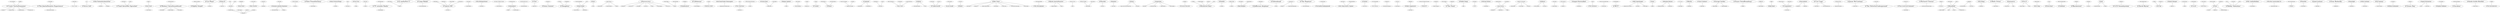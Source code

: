 strict graph "" {
	node [label="\N"];
	1576	 [fontsize=10,
		height=0.1527777777777778,
		label="b'Our Lady\\nPeace'",
		level=6,
		weight=290309,
		width=1.1388888888888888];
	504	 [fontsize=30,
		height=0.4722222222222222,
		label="b'Crash Test\\nDummies'",
		level=1,
		weight=186053,
		width=4.152777777777778];
	1576 -- 504;
	739	 [fontsize=10,
		height=0.1527777777777778,
		label="b'Eric Clapton'",
		level=6,
		weight=989627,
		width=0.8055555555555556];
	2166	 [fontsize=30,
		height=0.4722222222222222,
		label="b'The Jimi\\nHendrix Experience'",
		level=1,
		weight=495688,
		width=5.569444444444445];
	739 -- 2166;
	1017	 [fontsize=10,
		height=0.1527777777777778,
		label="b'Jackie Wilson'",
		level=6,
		weight=124880,
		width=0.9027777777777778];
	1783	 [fontsize=15,
		height=0.2361111111111111,
		label="b'Sam Cooke'",
		level=4,
		weight=261479,
		width=1.0694444444444444];
	1017 -- 1783;
	1215	 [fontsize=10,
		height=0.1527777777777778,
		label="b'L7'",
		level=6,
		weight=129506,
		width=0.16666666666666666];
	2410	 [fontsize=25,
		height=0.3888888888888889,
		label="b'Veruca Salt'",
		level=2,
		weight=124495,
		width=1.8055555555555556];
	1215 -- 2410;
	2561	 [fontsize=25,
		height=0.3888888888888889,
		label="b'Die Fantastischen\\nVier'",
		level=2,
		weight=171131,
		width=3.6944444444444446];
	2563	 [fontsize=10,
		height=0.1527777777777778,
		label="b'Fettes Brot'",
		level=6,
		weight=168376,
		width=0.7222222222222222];
	2561 -- 2563;
	2558	 [fontsize=10,
		height=0.1527777777777778,
		label="b'Deichkind'",
		level=6,
		weight=145280,
		width=0.6388888888888888];
	2561 -- 2558;
	1865	 [fontsize=10,
		height=0.1527777777777778,
		label="b'Sister Hazel'",
		level=6,
		weight=129519,
		width=0.7916666666666666];
	2331	 [fontsize=30,
		height=0.4722222222222222,
		label="b'Toad the\\nWet Sprocket'",
		level=1,
		weight=155873,
		width=4.5];
	1865 -- 2331;
	1036	 [fontsize=10,
		height=0.1527777777777778,
		label="b'Jamie T'",
		level=6,
		weight=142957,
		width=0.5138888888888888];
	1160	 [fontsize=20,
		height=0.3194444444444444,
		label="b'Kate Nash'",
		level=3,
		weight=512121,
		width=1.3055555555555556];
	1036 -- 1160;
	2161	 [fontsize=10,
		height=0.1527777777777778,
		label="b'The Hush\\nSound'",
		level=6,
		weight=139773,
		width=1.1666666666666667];
	1460	 [fontsize=30,
		height=0.4722222222222222,
		label="b'Motion City\\nSoundtrack'",
		level=1,
		weight=388212,
		width=4.541666666666667];
	2161 -- 1460;
	228	 [fontsize=10,
		height=0.1527777777777778,
		label="b'Bedouin Soundclash'",
		level=6,
		weight=167669,
		width=1.3333333333333333];
	1876	 [fontsize=25,
		height=0.3888888888888889,
		label="b'Slightly Stoopid'",
		level=2,
		weight=161681,
		width=2.4027777777777777];
	228 -- 1876;
	1279	 [fontsize=30,
		height=0.4722222222222222,
		label="b'Liz Phair'",
		level=1,
		weight=271289,
		width=1.625];
	1647	 [fontsize=10,
		height=0.1527777777777778,
		label="b'PJ Harvey'",
		level=6,
		weight=711575,
		width=0.6805555555555556];
	1279 -- 1647;
	678	 [fontsize=25,
		height=0.3888888888888889,
		label="b'Eazy-E'",
		level=2,
		weight=104328,
		width=1.125];
	1769	 [fontsize=10,
		height=0.1527777777777778,
		label="b'Run-D.M.C.'",
		level=6,
		weight=331301,
		width=0.7638888888888888];
	678 -- 1769;
	770	 [fontsize=10,
		height=0.1527777777777778,
		label="b'Fastball'",
		level=6,
		weight=158839,
		width=0.5138888888888888];
	770 -- 504;
	1531	 [fontsize=10,
		height=0.1527777777777778,
		label="b'Nile'",
		level=6,
		weight=132731,
		width=0.2638888888888889];
	296	 [fontsize=12,
		height=0.19444444444444445,
		label="b'Bloodbath'",
		level=5,
		weight=104489,
		width=0.7222222222222222];
	1531 -- 296;
	273	 [fontsize=10,
		height=0.1527777777777778,
		label="b'Bj\xc3\xb6rk'",
		level=6,
		weight=1069174,
		width=0.3333333333333333];
	1158	 [fontsize=20,
		height=0.3194444444444444,
		label="b'Kate Bush'",
		level=3,
		weight=491069,
		width=1.2916666666666667];
	273 -- 1158;
	492	 [fontsize=10,
		height=0.1527777777777778,
		label="b'Conor Oberst'",
		level=6,
		weight=108756,
		width=0.875];
	240	 [fontsize=20,
		height=0.3194444444444444,
		label="b'Ben Kweller'",
		level=3,
		weight=377399,
		width=1.4861111111111112];
	492 -- 240;
	1138	 [fontsize=12,
		height=0.19444444444444445,
		label="b'Junkie XL'",
		level=5,
		weight=204719,
		width=0.6944444444444444];
	824	 [fontsize=10,
		height=0.1527777777777778,
		label="b'Freestylers'",
		level=6,
		weight=150196,
		width=0.7222222222222222];
	1138 -- 824;
	2247	 [fontsize=10,
		height=0.1527777777777778,
		label="b'The Smiths'",
		level=6,
		weight=847939,
		width=0.7361111111111112];
	1862	 [fontsize=20,
		height=0.3194444444444444,
		label="b'Siouxsie and\\nthe Banshees'",
		level=3,
		weight=340087,
		width=3.5277777777777777];
	2247 -- 1862;
	2020	 [fontsize=15,
		height=0.2361111111111111,
		label="b'Ted Nugent'",
		level=4,
		weight=132594,
		width=1.0555555555555556];
	1088	 [fontsize=10,
		height=0.1527777777777778,
		label="b'Joe Walsh'",
		level=6,
		weight=142417,
		width=0.6805555555555556];
	2020 -- 1088;
	1514	 [fontsize=30,
		height=0.4722222222222222,
		label="b'New Found\\nGlory'",
		level=1,
		weight=442726,
		width=3.486111111111111];
	1800	 [fontsize=10,
		height=0.1527777777777778,
		label="b'Saves the\\nDay'",
		level=6,
		weight=296485,
		width=1.0277777777777777];
	1514 -- 1800;
	617	 [fontsize=20,
		height=0.3194444444444444,
		label="b'Dirty Pretty\\nThings'",
		level=3,
		weight=398365,
		width=2.4444444444444446];
	2170	 [fontsize=10,
		height=0.1527777777777778,
		label="b'The Kills'",
		level=6,
		weight=330526,
		width=0.5694444444444444];
	617 -- 2170;
	2434	 [fontsize=10,
		height=0.1527777777777778,
		label="b'Ween'",
		level=6,
		weight=217278,
		width=0.375];
	1614	 [fontsize=12,
		height=0.19444444444444445,
		label="b'Pavement'",
		level=5,
		weight=464010,
		width=0.7222222222222222];
	2434 -- 1614;
	830	 [fontsize=20,
		height=0.3194444444444444,
		label="b'Frou Frou'",
		level=3,
		weight=640714,
		width=1.2222222222222223];
	1669	 [fontsize=10,
		height=0.1527777777777778,
		label="b'Psapp'",
		level=6,
		weight=184617,
		width=0.4166666666666667];
	830 -- 1669;
	544	 [fontsize=15,
		height=0.2361111111111111,
		label="b'Darude'",
		level=4,
		weight=334531,
		width=0.6805555555555556];
	1809	 [fontsize=10,
		height=0.1527777777777778,
		label="b'Scooter'",
		level=6,
		weight=347187,
		width=0.5138888888888888];
	544 -- 1809;
	2134	 [fontsize=10,
		height=0.1527777777777778,
		label="b'The Flaming\\nLips'",
		level=6,
		weight=830685,
		width=1.2083333333333333];
	2369	 [fontsize=30,
		height=0.4722222222222222,
		label="b'TV on\\nthe Radio'",
		level=1,
		weight=590113,
		width=3.25];
	2134 -- 2369;
	1428	 [fontsize=10,
		height=0.1527777777777778,
		label="b'Minor Threat'",
		level=6,
		weight=131314,
		width=0.8333333333333334];
	832	 [fontsize=10,
		height=0.1527777777777778,
		label="b'Fugazi'",
		level=6,
		weight=242245,
		width=0.4444444444444444];
	1428 -- 832;
	1264	 [fontsize=30,
		height=0.4722222222222222,
		label="b'Limp Bizkit'",
		level=1,
		weight=809599,
		width=2.0277777777777777];
	1048	 [fontsize=10,
		height=0.1527777777777778,
		label="b'Jay-Z and\\nLinkin Park'",
		level=6,
		weight=330083,
		width=1.5];
	1264 -- 1048;
	1670	 [fontsize=10,
		height=0.1527777777777778,
		label="b'Public Enemy'",
		level=6,
		weight=313170,
		width=0.8888888888888888];
	524	 [fontsize=25,
		height=0.3888888888888889,
		label="b'Cypress Hill'",
		level=2,
		weight=471151,
		width=1.8611111111111112];
	1670 -- 524;
	1677	 [fontsize=30,
		height=0.4722222222222222,
		label="b'Q and\\nNot U'",
		level=1,
		weight=112957,
		width=2.5555555555555554];
	1677 -- 832;
	1452	 [fontsize=12,
		height=0.19444444444444445,
		label="b'Moonspell'",
		level=5,
		weight=193201,
		width=0.7222222222222222];
	501	 [fontsize=10,
		height=0.1527777777777778,
		label="b'Cradle of\\nFilth'",
		level=6,
		weight=329530,
		width=1.0];
	1452 -- 501;
	2237	 [fontsize=20,
		height=0.3194444444444444,
		label="b'The Rolling\\nStones'",
		level=3,
		weight=1461018,
		width=2.513888888888889];
	460	 [fontsize=10,
		height=0.1527777777777778,
		label="b'Chuck Berry'",
		level=6,
		weight=454208,
		width=0.8055555555555556];
	2237 -- 460;
	2392	 [fontsize=10,
		height=0.1527777777777778,
		label="b'Vader'",
		level=6,
		weight=115344,
		width=0.3888888888888889];
	2392 -- 296;
	510	 [fontsize=15,
		height=0.2361111111111111,
		label="b'Crosby, Stills\\n& Nash'",
		level=4,
		weight=177306,
		width=2.013888888888889];
	2149	 [fontsize=10,
		height=0.1527777777777778,
		label="b'The Guess\\nWho'",
		level=6,
		weight=157828,
		width=1.125];
	510 -- 2149;
	629	 [fontsize=10,
		height=0.1527777777777778,
		label="b'DJ Danger\\nMouse'",
		level=6,
		weight=122322,
		width=1.25];
	175	 [fontsize=20,
		height=0.3194444444444444,
		label="b'Atmosphere'",
		level=3,
		weight=207161,
		width=1.5];
	629 -- 175;
	399	 [fontsize=10,
		height=0.1527777777777778,
		label="b'Cannibal Corpse'",
		level=6,
		weight=184284,
		width=1.0833333333333333];
	296 -- 399;
	179	 [fontsize=15,
		height=0.2361111111111111,
		label="b'At the\\nDrive-In'",
		level=4,
		weight=375436,
		width=1.4166666666666667];
	2070	 [fontsize=10,
		height=0.1527777777777778,
		label="b'The Blood\\nBrothers'",
		level=6,
		weight=209758,
		width=1.3333333333333333];
	179 -- 2070;
	436	 [fontsize=25,
		height=0.3888888888888889,
		label="b'Cher'",
		level=2,
		weight=373372,
		width=0.7638888888888888];
	325	 [fontsize=10,
		height=0.1527777777777778,
		label="b'Bonnie Tyler'",
		level=6,
		weight=295469,
		width=0.8194444444444444];
	436 -- 325;
	602	 [fontsize=10,
		height=0.1527777777777778,
		label="b'Diana Ross'",
		level=6,
		weight=266181,
		width=0.75];
	646	 [fontsize=25,
		height=0.3888888888888889,
		label="b'Donna Summer'",
		level=2,
		weight=285175,
		width=2.4444444444444446];
	602 -- 646;
	2138	 [fontsize=10,
		height=0.1527777777777778,
		label="b'The Fray'",
		level=6,
		weight=763031,
		width=0.5833333333333334];
	548	 [fontsize=30,
		height=0.4722222222222222,
		label="b'Daughtry'",
		level=1,
		weight=206038,
		width=1.6944444444444444];
	2138 -- 548;
	903	 [fontsize=10,
		height=0.1527777777777778,
		label="b'Grand Funk\\nRailroad'",
		level=6,
		weight=158019,
		width=1.4305555555555556];
	575	 [fontsize=20,
		height=0.3194444444444444,
		label="b'Deep Purple'",
		level=3,
		weight=848986,
		width=1.5555555555555556];
	903 -- 575;
	1473	 [fontsize=20,
		height=0.3194444444444444,
		label="b'Murs'",
		level=3,
		weight=112456,
		width=0.625];
	1678	 [fontsize=10,
		height=0.1527777777777778,
		label="b'Q-Tip'",
		level=6,
		weight=124264,
		width=0.3611111111111111];
	1473 -- 1678;
	226	 [fontsize=12,
		height=0.19444444444444445,
		label="b'Bebel Gilberto'",
		level=5,
		weight=276618,
		width=1.0];
	1345	 [fontsize=10,
		height=0.1527777777777778,
		label="b'Marisa Monte'",
		level=6,
		weight=166360,
		width=0.8888888888888888];
	226 -- 1345;
	2396	 [fontsize=10,
		height=0.1527777777777778,
		label="b'Vanessa da\\nMata'",
		level=6,
		weight=119964,
		width=1.2083333333333333];
	226 -- 2396;
	462	 [fontsize=10,
		height=0.1527777777777778,
		label="b'Cibelle'",
		level=6,
		weight=100052,
		width=0.4583333333333333];
	226 -- 462;
	1567	 [fontsize=10,
		height=0.1527777777777778,
		label="b'OneRepublic'",
		level=6,
		weight=293660,
		width=0.8472222222222222];
	1567 -- 548;
	205	 [fontsize=25,
		height=0.3888888888888889,
		label="b'Bananarama'",
		level=2,
		weight=222532,
		width=2.0];
	1724	 [fontsize=10,
		height=0.1527777777777778,
		label="b'Rick Astley'",
		level=6,
		weight=161729,
		width=0.7222222222222222];
	205 -- 1724;
	515	 [fontsize=10,
		height=0.1527777777777778,
		label="b'Culture Club'",
		level=6,
		weight=219778,
		width=0.8194444444444444];
	205 -- 515;
	2056	 [fontsize=10,
		height=0.1527777777777778,
		label="b'The Bangles'",
		level=6,
		weight=289386,
		width=0.8194444444444444];
	205 -- 2056;
	1008	 [fontsize=10,
		height=0.1527777777777778,
		label="b'Irene Cara'",
		level=6,
		weight=118555,
		width=0.6944444444444444];
	205 -- 1008;
	2440	 [fontsize=10,
		height=0.1527777777777778,
		label="b'Wham!'",
		level=6,
		weight=326565,
		width=0.4583333333333333];
	205 -- 2440;
	1231	 [fontsize=10,
		height=0.1527777777777778,
		label="b'Laura Branigan'",
		level=6,
		weight=127309,
		width=1.0];
	205 -- 1231;
	2146	 [fontsize=10,
		height=0.1527777777777778,
		label="b\"The Go-Go's\"",
		level=6,
		weight=101569,
		width=0.8333333333333334];
	205 -- 2146;
	659	 [fontsize=10,
		height=0.1527777777777778,
		label="b'Dream Theater'",
		level=6,
		weight=490265,
		width=0.9722222222222222];
	1570	 [fontsize=12,
		height=0.19444444444444445,
		label="b'Opeth'",
		level=5,
		weight=373765,
		width=0.4444444444444444];
	659 -- 1570;
	2460	 [fontsize=10,
		height=0.1527777777777778,
		label="b'Wolfmother'",
		level=6,
		weight=498765,
		width=0.75];
	182	 [fontsize=25,
		height=0.3888888888888889,
		label="b'Audioslave'",
		level=2,
		weight=948102,
		width=1.7083333333333333];
	2460 -- 182;
	1257	 [fontsize=30,
		height=0.4722222222222222,
		label="b'Lifehouse'",
		level=1,
		weight=626378,
		width=1.8194444444444444];
	795	 [fontsize=10,
		height=0.1527777777777778,
		label="b'Five for\\nFighting'",
		level=6,
		weight=314892,
		width=1.1388888888888888];
	1257 -- 795;
	898	 [fontsize=10,
		height=0.1527777777777778,
		label="b'Gorillaz'",
		level=6,
		weight=1361575,
		width=0.5];
	588	 [fontsize=20,
		height=0.3194444444444444,
		label="b'Deltron 3030'",
		level=3,
		weight=149636,
		width=1.5972222222222223];
	898 -- 588;
	587	 [fontsize=20,
		height=0.3194444444444444,
		label="b'Del tha\\nFunkee Homosapien'",
		level=3,
		weight=136831,
		width=3.6805555555555554];
	930	 [fontsize=10,
		height=0.1527777777777778,
		label="b'Handsome Boy\\nModeling School'",
		level=6,
		weight=171332,
		width=2.1944444444444446];
	587 -- 930;
	307	 [fontsize=10,
		height=0.1527777777777778,
		label="b'Blur'",
		level=6,
		weight=1219073,
		width=0.2638888888888889];
	2180	 [fontsize=20,
		height=0.3194444444444444,
		label="b'The Libertines'",
		level=3,
		weight=654016,
		width=1.7638888888888888];
	307 -- 2180;
	2107	 [fontsize=15,
		height=0.2361111111111111,
		label="b'The Dandy\\nWarhols'",
		level=4,
		weight=594006,
		width=1.9166666666666667];
	890	 [fontsize=10,
		height=0.1527777777777778,
		label="b'Gomez'",
		level=6,
		weight=267407,
		width=0.4722222222222222];
	2107 -- 890;
	2376	 [fontsize=10,
		height=0.1527777777777778,
		label="b'UFO'",
		level=6,
		weight=141600,
		width=0.3055555555555556];
	2376 -- 575;
	908	 [fontsize=20,
		height=0.3194444444444444,
		label="b'Grizzly Bear'",
		level=3,
		weight=262914,
		width=1.5138888888888888];
	220	 [fontsize=10,
		height=0.1527777777777778,
		label="b'Beach House'",
		level=6,
		weight=119599,
		width=0.875];
	908 -- 220;
	1713	 [fontsize=20,
		height=0.3194444444444444,
		label="b'Regina Spektor'",
		level=3,
		weight=689251,
		width=1.9166666666666667];
	1432	 [fontsize=10,
		height=0.1527777777777778,
		label="b'Mirah'",
		level=6,
		weight=308944,
		width=0.375];
	1713 -- 1432;
	1624	 [fontsize=10,
		height=0.1527777777777778,
		label="b'Percy Sledge'",
		level=6,
		weight=113856,
		width=0.875];
	1575	 [fontsize=15,
		height=0.2361111111111111,
		label="b'Otis Redding'",
		level=4,
		weight=420659,
		width=1.1805555555555556];
	1624 -- 1575;
	581	 [fontsize=10,
		height=0.1527777777777778,
		label="b'Deicide'",
		level=6,
		weight=107523,
		width=0.4861111111111111];
	980	 [fontsize=12,
		height=0.19444444444444445,
		label="b'Hypocrisy'",
		level=5,
		weight=125339,
		width=0.6944444444444444];
	581 -- 980;
	448	 [fontsize=10,
		height=0.1527777777777778,
		label="b'Chingy'",
		level=6,
		weight=188408,
		width=0.4583333333333333];
	494	 [fontsize=25,
		height=0.3888888888888889,
		label="b'Coolio'",
		level=2,
		weight=222397,
		width=0.9861111111111112];
	448 -- 494;
	2223	 [fontsize=10,
		height=0.1527777777777778,
		label="b'The Raconteurs'",
		level=6,
		weight=426044,
		width=1.0416666666666667];
	1474	 [fontsize=25,
		height=0.3888888888888889,
		label="b'Muse'",
		level=2,
		weight=1629255,
		width=0.8611111111111112];
	2223 -- 1474;
	1985	 [fontsize=10,
		height=0.1527777777777778,
		label="b'Super Furry\\nAnimals'",
		level=6,
		weight=225093,
		width=1.4166666666666667];
	203	 [fontsize=12,
		height=0.19444444444444445,
		label="b'Badly Drawn\\nBoy'",
		level=5,
		weight=447834,
		width=1.3055555555555556];
	1985 -- 203;
	495	 [fontsize=20,
		height=0.3194444444444444,
		label="b'Copeland'",
		level=3,
		weight=249580,
		width=1.1944444444444444];
	1402	 [fontsize=10,
		height=0.1527777777777778,
		label="b'mewithoutYou'",
		level=6,
		weight=132963,
		width=0.9166666666666666];
	495 -- 1402;
	1968	 [fontsize=10,
		height=0.1527777777777778,
		label="b'Straylight Run'",
		level=6,
		weight=224916,
		width=0.9166666666666666];
	495 -- 1968;
	655	 [fontsize=10,
		height=0.1527777777777778,
		label="b'DragonForce'",
		level=6,
		weight=336162,
		width=0.8472222222222222];
	189	 [fontsize=12,
		height=0.19444444444444445,
		label="b'Avantasia'",
		level=5,
		weight=170353,
		width=0.6944444444444444];
	655 -- 189;
	676	 [fontsize=10,
		height=0.1527777777777778,
		label="b'Earth, Wind\\n& Fire'",
		level=6,
		weight=176780,
		width=1.2777777777777777];
	212	 [fontsize=15,
		height=0.2361111111111111,
		label="b'Barry White'",
		level=4,
		weight=332930,
		width=1.0694444444444444];
	676 -- 212;
	591	 [fontsize=10,
		height=0.1527777777777778,
		label="b'Derek and\\nThe Dominos'",
		level=6,
		weight=231125,
		width=1.6527777777777777];
	2166 -- 591;
	2244	 [fontsize=10,
		height=0.1527777777777778,
		label="b'The Sisters\\nof Mercy'",
		level=6,
		weight=224487,
		width=1.4166666666666667];
	1862 -- 2244;
	216	 [fontsize=10,
		height=0.1527777777777778,
		label="b'Bauhaus'",
		level=6,
		weight=251617,
		width=0.5833333333333334];
	1862 -- 216;
	174	 [fontsize=20,
		height=0.3194444444444444,
		label="b'Athlete'",
		level=3,
		weight=487805,
		width=0.875];
	2186	 [fontsize=10,
		height=0.1527777777777778,
		label="b'The Magic\\nNumbers'",
		level=6,
		weight=311402,
		width=1.3888888888888888];
	174 -- 2186;
	2357	 [fontsize=10,
		height=0.1527777777777778,
		label="b'Travis'",
		level=6,
		weight=871865,
		width=0.4027777777777778];
	174 -- 2357;
	618	 [fontsize=10,
		height=0.1527777777777778,
		label="b'Dirty Vegas'",
		level=6,
		weight=163185,
		width=0.75];
	2383	 [fontsize=25,
		height=0.3888888888888889,
		label="b'Underworld'",
		level=2,
		weight=541732,
		width=1.7777777777777777];
	618 -- 2383;
	2096	 [fontsize=10,
		height=0.1527777777777778,
		label="b'The Concretes'",
		level=6,
		weight=160134,
		width=0.9583333333333334];
	1299	 [fontsize=20,
		height=0.3194444444444444,
		label="b'Love Is\\nAll'",
		level=3,
		weight=105033,
		width=1.4444444444444444];
	2096 -- 1299;
	1489	 [fontsize=10,
		height=0.1527777777777778,
		label="b'N*E*R*D'",
		level=6,
		weight=460984,
		width=0.5833333333333334];
	1172	 [fontsize=25,
		height=0.3888888888888889,
		label="b'Kelis'",
		level=2,
		weight=441679,
		width=0.7638888888888888];
	1489 -- 1172;
	229	 [fontsize=25,
		height=0.3888888888888889,
		label="b'Bee Gees'",
		level=2,
		weight=477389,
		width=1.5555555555555556];
	1751	 [fontsize=10,
		height=0.1527777777777778,
		label="b'Rod Stewart'",
		level=6,
		weight=492284,
		width=0.8055555555555556];
	229 -- 1751;
	710	 [fontsize=10,
		height=0.1527777777777778,
		label="b'Elton John'",
		level=6,
		weight=946440,
		width=0.6944444444444444];
	229 -- 710;
	697	 [fontsize=10,
		height=0.1527777777777778,
		label="b'Electric Light\\nOrchestra'",
		level=6,
		weight=517725,
		width=1.6111111111111112];
	229 -- 697;
	1504	 [fontsize=10,
		height=0.1527777777777778,
		label="b'Neil Diamond'",
		level=6,
		weight=277139,
		width=0.875];
	229 -- 1504;
	880	 [fontsize=10,
		height=0.1527777777777778,
		label="b'Gloria Gaynor'",
		level=6,
		weight=201123,
		width=0.9166666666666666];
	229 -- 880;
	1166	 [fontsize=10,
		height=0.1527777777777778,
		label="b'KC and the\\nSunshine Band'",
		level=6,
		weight=197107,
		width=1.8333333333333333];
	229 -- 1166;
	969	 [fontsize=10,
		height=0.1527777777777778,
		label="b'Hot Chocolate'",
		level=6,
		weight=166460,
		width=0.9305555555555556];
	229 -- 969;
	2187	 [fontsize=10,
		height=0.1527777777777778,
		label="b'The Magnetic\\nFields'",
		level=6,
		weight=351544,
		width=1.4027777777777777];
	2191	 [fontsize=20,
		height=0.3194444444444444,
		label="b'The Microphones'",
		level=3,
		weight=209964,
		width=2.1527777777777777];
	2187 -- 2191;
	1213	 [fontsize=25,
		height=0.3888888888888889,
		label="b'Kyoto Jazz\\nMassive'",
		level=2,
		weight=129760,
		width=3.263888888888889];
	371	 [fontsize=10,
		height=0.1527777777777778,
		label="b'Bugge Wesseltoft'",
		level=6,
		weight=114701,
		width=1.1388888888888888];
	1213 -- 371;
	1282	 [fontsize=10,
		height=0.1527777777777778,
		label="b'Llorca'",
		level=6,
		weight=114751,
		width=0.4027777777777778];
	1213 -- 1282;
	798	 [fontsize=12,
		height=0.19444444444444445,
		label="b'Fleetwood Mac'",
		level=5,
		weight=675635,
		width=1.0833333333333333];
	823	 [fontsize=10,
		height=0.1527777777777778,
		label="b'Free'",
		level=6,
		weight=206745,
		width=0.3055555555555556];
	798 -- 823;
	489	 [fontsize=10,
		height=0.1527777777777778,
		label="b'Commodores'",
		level=6,
		weight=212591,
		width=0.875];
	489 -- 212;
	2454	 [fontsize=15,
		height=0.2361111111111111,
		label="b'Wilson Pickett'",
		level=4,
		weight=189818,
		width=1.2777777777777777];
	236	 [fontsize=10,
		height=0.1527777777777778,
		label="b'Ben E.\\nKing'",
		level=6,
		weight=201830,
		width=0.8611111111111112];
	2454 -- 236;
	1648	 [fontsize=25,
		height=0.3888888888888889,
		label="b'Placebo'",
		level=2,
		weight=1310676,
		width=1.2638888888888888];
	2105	 [fontsize=10,
		height=0.1527777777777778,
		label="b'The Cure'",
		level=6,
		weight=1344110,
		width=0.6111111111111112];
	1648 -- 2105;
	1690	 [fontsize=20,
		height=0.3194444444444444,
		label="b'Rainbow'",
		level=3,
		weight=309223,
		width=1.0833333333333333];
	854	 [fontsize=10,
		height=0.1527777777777778,
		label="b'Gary Moore'",
		level=6,
		weight=264699,
		width=0.7777777777777778];
	1690 -- 854;
	2189	 [fontsize=10,
		height=0.1527777777777778,
		label="b'The Matches'",
		level=6,
		weight=104811,
		width=0.8472222222222222];
	1460 -- 2189;
	942	 [fontsize=10,
		height=0.1527777777777778,
		label="b'Head Automatica'",
		level=6,
		weight=247822,
		width=1.1111111111111112];
	1460 -- 942;
	1802	 [fontsize=10,
		height=0.1527777777777778,
		label="b'Say Anything'",
		level=6,
		weight=294324,
		width=0.8611111111111112];
	1460 -- 1802;
	1585	 [fontsize=10,
		height=0.1527777777777778,
		label="b'Pain of\\nSalvation'",
		level=6,
		weight=165862,
		width=1.1805555555555556];
	1585 -- 1570;
	1822	 [fontsize=10,
		height=0.1527777777777778,
		label="b'Semisonic'",
		level=6,
		weight=313910,
		width=0.6805555555555556];
	504 -- 1822;
	1363	 [fontsize=10,
		height=0.1527777777777778,
		label="b'Matchbox Twenty'",
		level=6,
		weight=570024,
		width=1.125];
	504 -- 1363;
	210	 [fontsize=10,
		height=0.1527777777777778,
		label="b'Barenaked Ladies'",
		level=6,
		weight=410376,
		width=1.1805555555555556];
	504 -- 210;
	499	 [fontsize=10,
		height=0.1527777777777778,
		label="b'Counting Crows'",
		level=6,
		weight=898958,
		width=1.0416666666666667];
	504 -- 499;
	693	 [fontsize=20,
		height=0.3194444444444444,
		label="b'Eisley'",
		level=3,
		weight=244923,
		width=0.75];
	1059	 [fontsize=10,
		height=0.1527777777777778,
		label="b'Jenny Lewis with The\\nWatson Twins'",
		level=6,
		weight=100892,
		width=2.4027777777777777];
	693 -- 1059;
	194	 [fontsize=10,
		height=0.1527777777777778,
		label="b'Azure Ray'",
		level=6,
		weight=247441,
		width=0.6805555555555556];
	693 -- 194;
	184	 [fontsize=20,
		height=0.3194444444444444,
		label="b'Augustana'",
		level=3,
		weight=281370,
		width=1.3333333333333333];
	237	 [fontsize=10,
		height=0.1527777777777778,
		label="b'Ben Folds'",
		level=6,
		weight=497766,
		width=0.6666666666666666];
	184 -- 237;
	2157	 [fontsize=10,
		height=0.1527777777777778,
		label="b'The Honorary\\nTitle'",
		level=6,
		weight=101125,
		width=1.2916666666666667];
	184 -- 2157;
	238	 [fontsize=10,
		height=0.1527777777777778,
		label="b'Ben Folds\\nFive'",
		level=6,
		weight=431963,
		width=1.0555555555555556];
	184 -- 238;
	1113	 [fontsize=10,
		height=0.1527777777777778,
		label="b'Jon McLaughlin'",
		level=6,
		weight=114538,
		width=1.0277777777777777];
	184 -- 1113;
	1731	 [fontsize=10,
		height=0.1527777777777778,
		label="b'Rilo Kiley'",
		level=6,
		weight=558451,
		width=0.6111111111111112];
	478	 [fontsize=20,
		height=0.3194444444444444,
		label="b'Coconut Records'",
		level=3,
		weight=115035,
		width=2.1527777777777777];
	1731 -- 478;
	2437	 [fontsize=10,
		height=0.1527777777777778,
		label="b'Westlife'",
		level=6,
		weight=233132,
		width=0.5277777777777778];
	199	 [fontsize=25,
		height=0.3888888888888889,
		label="b'Backstreet Boys'",
		level=2,
		weight=450420,
		width=2.513888888888889];
	2437 -- 199;
	919	 [fontsize=10,
		height=0.1527777777777778,
		label="b'Gus Gus'",
		level=6,
		weight=250162,
		width=0.5833333333333334];
	919 -- 2383;
	744	 [fontsize=25,
		height=0.3888888888888889,
		label="b'Estelle'",
		level=2,
		weight=237700,
		width=1.0555555555555556];
	1144	 [fontsize=10,
		height=0.1527777777777778,
		label="b'Just Jack'",
		level=6,
		weight=182697,
		width=0.6111111111111112];
	744 -- 1144;
	277	 [fontsize=15,
		height=0.2361111111111111,
		label="b'Black Kids'",
		level=4,
		weight=255363,
		width=0.9583333333333334];
	1311	 [fontsize=10,
		height=0.1527777777777778,
		label="b'Lykke Li'",
		level=6,
		weight=217002,
		width=0.5416666666666666];
	277 -- 1311;
	2278	 [fontsize=10,
		height=0.1527777777777778,
		label="b'The Vandals'",
		level=6,
		weight=139722,
		width=0.8055555555555556];
	204	 [fontsize=20,
		height=0.3194444444444444,
		label="b'Bad Religion'",
		level=3,
		weight=499017,
		width=1.5833333333333333];
	2278 -- 204;
	1071	 [fontsize=10,
		height=0.1527777777777778,
		label="b'Jimi Hendrix'",
		level=6,
		weight=1088057,
		width=0.8055555555555556];
	1055	 [fontsize=30,
		height=0.4722222222222222,
		label="b'Jefferson Airplane'",
		level=1,
		weight=542912,
		width=3.361111111111111];
	1071 -- 1055;
	223	 [fontsize=10,
		height=0.1527777777777778,
		label="b'Beastie Boys'",
		level=6,
		weight=883330,
		width=0.8611111111111112];
	223 -- 524;
	2488	 [fontsize=30,
		height=0.4722222222222222,
		label="b'Zebrahead'",
		level=1,
		weight=201808,
		width=2.0277777777777777];
	649	 [fontsize=10,
		height=0.1527777777777778,
		label="b'Donots'",
		level=6,
		weight=111449,
		width=0.4722222222222222];
	2488 -- 649;
	1998	 [fontsize=12,
		height=0.19444444444444445,
		label="b'Symphony X'",
		level=5,
		weight=148644,
		width=0.9027777777777778];
	757	 [fontsize=10,
		height=0.1527777777777778,
		label="b'Evergrey'",
		level=6,
		weight=119141,
		width=0.5833333333333334];
	1998 -- 757;
	1270	 [fontsize=10,
		height=0.1527777777777778,
		label="b'Liquid Tension\\nExperiment'",
		level=6,
		weight=134930,
		width=1.7916666666666667];
	1998 -- 1270;
	2226	 [fontsize=30,
		height=0.4722222222222222,
		label="b'The Rapture'",
		level=1,
		weight=380859,
		width=2.3194444444444446];
	1840	 [fontsize=10,
		height=0.1527777777777778,
		label="b'She Wants\\nRevenge'",
		level=6,
		weight=257284,
		width=1.4027777777777777];
	2226 -- 1840;
	2095	 [fontsize=10,
		height=0.1527777777777778,
		label="b'The Coasters'",
		level=6,
		weight=128605,
		width=0.875];
	2095 -- 236;
	1202	 [fontsize=10,
		height=0.1527777777777778,
		label="b'Kool &\\nThe Gang'",
		level=6,
		weight=376684,
		width=1.1944444444444444];
	1202 -- 212;
	1546	 [fontsize=10,
		height=0.1527777777777778,
		label="b'Nouvelle Vague'",
		level=6,
		weight=442788,
		width=1.0138888888888888];
	2014	 [fontsize=20,
		height=0.3194444444444444,
		label="b'T\xc3\xa9l\xc3\xa9popmusik'",
		level=3,
		weight=477590,
		width=1.7361111111111112];
	1546 -- 2014;
	1100	 [fontsize=10,
		height=0.1527777777777778,
		label="b'John Mayall'",
		level=6,
		weight=107192,
		width=0.7777777777777778];
	218	 [fontsize=20,
		height=0.3194444444444444,
		label="b'B.B. King &\\nEric Clapton'",
		level=3,
		weight=158894,
		width=3.1666666666666665];
	1100 -- 218;
	610	 [fontsize=10,
		height=0.1527777777777778,
		label="b'Dimmu Borgir'",
		level=6,
		weight=271005,
		width=0.8888888888888888];
	230	 [fontsize=10,
		height=0.1527777777777778,
		label="b'Behemoth'",
		level=6,
		weight=156598,
		width=0.6666666666666666];
	610 -- 230;
	449	 [fontsize=20,
		height=0.3194444444444444,
		label="b'Chiodos'",
		level=3,
		weight=195920,
		width=1.0277777777777777];
	464	 [fontsize=10,
		height=0.1527777777777778,
		label="b'Circa Survive'",
		level=6,
		weight=216017,
		width=0.875];
	449 -- 464;
	1487	 [fontsize=10,
		height=0.1527777777777778,
		label="b'My Morning\\nJacket'",
		level=6,
		weight=379393,
		width=1.3055555555555556];
	2286	 [fontsize=15,
		height=0.2361111111111111,
		label="b'The Walkmen'",
		level=4,
		weight=334187,
		width=1.2638888888888888];
	1487 -- 2286;
	846	 [fontsize=10,
		height=0.1527777777777778,
		label="b'Galaxie 500'",
		level=6,
		weight=100534,
		width=0.7777777777777778];
	1482	 [fontsize=12,
		height=0.19444444444444445,
		label="b'My Bloody\\nValentine'",
		level=5,
		weight=395548,
		width=1.5138888888888888];
	846 -- 1482;
	402	 [fontsize=12,
		height=0.19444444444444445,
		label="b'Carcass'",
		level=5,
		weight=138315,
		width=0.5833333333333334];
	1454	 [fontsize=10,
		height=0.1527777777777778,
		label="b'Morbid Angel'",
		level=6,
		weight=130168,
		width=0.8611111111111112];
	402 -- 1454;
	1188	 [fontsize=10,
		height=0.1527777777777778,
		label="b'Killing Joke'",
		level=6,
		weight=154855,
		width=0.75];
	1671	 [fontsize=20,
		height=0.3194444444444444,
		label="b'Public Image\\nLtd.'",
		level=3,
		weight=165055,
		width=2.3055555555555554];
	1188 -- 1671;
	2036	 [fontsize=10,
		height=0.1527777777777778,
		label="b'The Good, The Bad\\n& The Queen'",
		level=6,
		weight=183329,
		width=2.25];
	934	 [fontsize=20,
		height=0.3194444444444444,
		label="b'Hard-Fi'",
		level=3,
		weight=465383,
		width=0.9305555555555556];
	2036 -- 934;
	1312	 [fontsize=10,
		height=0.1527777777777778,
		label="b'Lynyrd Skynyrd'",
		level=6,
		weight=710355,
		width=1.0];
	575 -- 1312;
	1743	 [fontsize=10,
		height=0.1527777777777778,
		label="b'Robert Plant'",
		level=6,
		weight=158547,
		width=0.8194444444444444];
	575 -- 1743;
	978	 [fontsize=10,
		height=0.1527777777777778,
		label="b'Humble Pie'",
		level=6,
		weight=102273,
		width=0.75];
	1629	 [fontsize=12,
		height=0.19444444444444445,
		label="b'Peter Frampton'",
		level=5,
		weight=151433,
		width=1.0972222222222223];
	978 -- 1629;
	2147	 [fontsize=10,
		height=0.1527777777777778,
		label="b'The Good\\nLife'",
		level=6,
		weight=101041,
		width=1.0138888888888888];
	2129	 [fontsize=30,
		height=0.4722222222222222,
		label="b'The Faint'",
		level=1,
		weight=374938,
		width=1.7638888888888888];
	2147 -- 2129;
	1439	 [fontsize=25,
		height=0.3888888888888889,
		label="b'Mobb Deep'",
		level=2,
		weight=207866,
		width=1.8055555555555556];
	258	 [fontsize=10,
		height=0.1527777777777778,
		label="b'Big L'",
		level=6,
		weight=122697,
		width=0.3333333333333333];
	1439 -- 258;
	2366	 [fontsize=10,
		height=0.1527777777777778,
		label="b'Turbonegro'",
		level=6,
		weight=184191,
		width=0.75];
	466	 [fontsize=15,
		height=0.2361111111111111,
		label="b'CKY'",
		level=4,
		weight=252035,
		width=0.4305555555555556];
	2366 -- 466;
	1408	 [fontsize=20,
		height=0.3194444444444444,
		label="b'Michael Bolton'",
		level=3,
		weight=150530,
		width=1.8333333333333333];
	1267	 [fontsize=10,
		height=0.1527777777777778,
		label="b'Lionel Richie'",
		level=6,
		weight=291554,
		width=0.8472222222222222];
	1408 -- 1267;
	361	 [fontsize=10,
		height=0.1527777777777778,
		label="b'Brooklyn Bounce'",
		level=6,
		weight=104189,
		width=1.0972222222222223];
	242	 [fontsize=15,
		height=0.2361111111111111,
		label="b'Benny Benassi'",
		level=4,
		weight=348601,
		width=1.3611111111111112];
	361 -- 242;
	800	 [fontsize=10,
		height=0.1527777777777778,
		label="b'Flobots'",
		level=6,
		weight=130158,
		width=0.4861111111111111];
	175 -- 800;
	516	 [fontsize=10,
		height=0.1527777777777778,
		label="b'CunninLynguists'",
		level=6,
		weight=138926,
		width=1.0694444444444444];
	175 -- 516;
	209	 [fontsize=15,
		height=0.2361111111111111,
		label="b'Barbra Streisand'",
		level=4,
		weight=158898,
		width=1.5277777777777777];
	1843	 [fontsize=10,
		height=0.1527777777777778,
		label="b'Shirley Bassey'",
		level=6,
		weight=176025,
		width=0.9722222222222222];
	209 -- 1843;
	1130	 [fontsize=10,
		height=0.1527777777777778,
		label="b'Judy Garland'",
		level=6,
		weight=112930,
		width=0.875];
	209 -- 1130;
	652	 [fontsize=10,
		height=0.1527777777777778,
		label="b'Doris Day'",
		level=6,
		weight=161513,
		width=0.6388888888888888];
	209 -- 652;
	1420	 [fontsize=20,
		height=0.3194444444444444,
		label="b'Milburn'",
		level=3,
		weight=162623,
		width=0.9166666666666666];
	2100	 [fontsize=10,
		height=0.1527777777777778,
		label="b'The Courteeners'",
		level=6,
		weight=128109,
		width=1.0972222222222223];
	1420 -- 2100;
	2098	 [fontsize=10,
		height=0.1527777777777778,
		label="b'The Coral'",
		level=6,
		weight=418891,
		width=0.6388888888888888];
	1420 -- 2098;
	2259	 [fontsize=10,
		height=0.1527777777777778,
		label="b'The Streets'",
		level=6,
		weight=459699,
		width=0.7638888888888888];
	181	 [fontsize=12,
		height=0.19444444444444445,
		label="b'Audio Bullys'",
		level=5,
		weight=206117,
		width=0.875];
	2259 -- 181;
	1547	 [fontsize=15,
		height=0.2361111111111111,
		label="b'Novaspace'",
		level=4,
		weight=118547,
		width=1.0277777777777777];
	1921	 [fontsize=10,
		height=0.1527777777777778,
		label="b'Special D.'",
		level=6,
		weight=106578,
		width=0.6666666666666666];
	1547 -- 1921;
	185	 [fontsize=25,
		height=0.3888888888888889,
		label="b'August Burns\\nRed'",
		level=2,
		weight=102240,
		width=3.013888888888889];
	1542	 [fontsize=10,
		height=0.1527777777777778,
		label="b'Norma Jean'",
		level=6,
		weight=144513,
		width=0.7916666666666666];
	185 -- 1542;
	1994	 [fontsize=10,
		height=0.1527777777777778,
		label="b'Sweet'",
		level=6,
		weight=181077,
		width=0.4027777777777778];
	2108	 [fontsize=20,
		height=0.3194444444444444,
		label="b'The Darkness'",
		level=3,
		weight=409227,
		width=1.7361111111111112];
	1994 -- 2108;
	1522	 [fontsize=10,
		height=0.1527777777777778,
		label="b'Nick Cave and the\\nBad Seeds'",
		level=6,
		weight=514082,
		width=2.0277777777777777];
	2329	 [fontsize=12,
		height=0.19444444444444445,
		label="b'Tindersticks'",
		level=5,
		weight=156790,
		width=0.8333333333333334];
	1522 -- 2329;
	2094	 [fontsize=10,
		height=0.1527777777777778,
		label="b'The Clientele'",
		level=6,
		weight=128253,
		width=0.8611111111111112];
	2094 -- 220;
	399 -- 230;
	1798	 [fontsize=10,
		height=0.1527777777777778,
		label="b'Satyricon'",
		level=6,
		weight=137534,
		width=0.6111111111111112];
	1798 -- 230;
	2151	 [fontsize=10,
		height=0.1527777777777778,
		label="b'The Hellacopters'",
		level=6,
		weight=144260,
		width=1.1111111111111112];
	1376	 [fontsize=30,
		height=0.4722222222222222,
		label="b'MC5'",
		level=1,
		weight=121515,
		width=0.8888888888888888];
	2151 -- 1376;
	1718	 [fontsize=20,
		height=0.3194444444444444,
		label="b'REO Speedwagon'",
		level=3,
		weight=213533,
		width=2.3055555555555554];
	198	 [fontsize=10,
		height=0.1527777777777778,
		label="b'Bachman-Turner Overdrive'",
		level=6,
		weight=138306,
		width=1.7638888888888888];
	1718 -- 198;
	314	 [fontsize=10,
		height=0.1527777777777778,
		label="b'Bob Seger'",
		level=6,
		weight=225034,
		width=0.6944444444444444];
	1718 -- 314;
	202	 [fontsize=10,
		height=0.1527777777777778,
		label="b'Bad Company'",
		level=6,
		weight=230502,
		width=0.9166666666666666];
	1718 -- 202;
	1406	 [fontsize=25,
		height=0.3888888888888889,
		label="b'mia'",
		level=2,
		weight=169410,
		width=0.5694444444444444];
	1182	 [fontsize=10,
		height=0.1527777777777778,
		label="b'Kettcar'",
		level=6,
		weight=107159,
		width=0.4722222222222222];
	1406 -- 1182;
	351	 [fontsize=20,
		height=0.3194444444444444,
		label="b'Brendan Benson'",
		level=3,
		weight=109384,
		width=2.0833333333333335];
	813	 [fontsize=10,
		height=0.1527777777777778,
		label="b'Fountains of\\nWayne'",
		level=6,
		weight=260486,
		width=1.375];
	351 -- 813;
	685	 [fontsize=10,
		height=0.1527777777777778,
		label="b'Ed Harcourt'",
		level=6,
		weight=133242,
		width=0.7777777777777778];
	351 -- 685;
	995	 [fontsize=10,
		height=0.1527777777777778,
		label="b'Immortal'",
		level=6,
		weight=112492,
		width=0.5694444444444444];
	995 -- 230;
	1971	 [fontsize=12,
		height=0.19444444444444445,
		label="b'St. Vincent'",
		level=5,
		weight=146772,
		width=0.7638888888888888];
	1060	 [fontsize=10,
		height=0.1527777777777778,
		label="b'Jens Lekman'",
		level=6,
		weight=242322,
		width=0.8611111111111112];
	1971 -- 1060;
	245	 [fontsize=25,
		height=0.3888888888888889,
		label="b'Berlin'",
		level=2,
		weight=156754,
		width=0.8888888888888888];
	1598	 [fontsize=10,
		height=0.1527777777777778,
		label="b'Pat Benatar'",
		level=6,
		weight=254208,
		width=0.7777777777777778];
	245 -- 1598;
	916	 [fontsize=20,
		height=0.3194444444444444,
		label="b\"Guns N'\\nRoses\"",
		level=3,
		weight=1276030,
		width=2.013888888888889];
	931	 [fontsize=10,
		height=0.1527777777777778,
		label="b'Hanoi Rocks'",
		level=6,
		weight=101196,
		width=0.8333333333333334];
	916 -- 931;
	1799	 [fontsize=25,
		height=0.3888888888888889,
		label="b'Savage Garden'",
		level=2,
		weight=403602,
		width=2.4444444444444446];
	1755	 [fontsize=10,
		height=0.1527777777777778,
		label="b'Ronan Keating'",
		level=6,
		weight=209105,
		width=0.9722222222222222];
	1799 -- 1755;
	534	 [fontsize=10,
		height=0.1527777777777778,
		label="b'Daniel Bedingfield'",
		level=6,
		weight=188172,
		width=1.1805555555555556];
	1799 -- 534;
	1804	 [fontsize=30,
		height=0.4722222222222222,
		label="b'Scars On\\nBroadway'",
		level=1,
		weight=111533,
		width=3.9444444444444446];
	1878	 [fontsize=10,
		height=0.1527777777777778,
		label="b'Slipknot'",
		level=6,
		weight=739871,
		width=0.5277777777777778];
	1804 -- 1878;
	2159	 [fontsize=10,
		height=0.1527777777777778,
		label="b'The Horrors'",
		level=6,
		weight=137143,
		width=0.7777777777777778];
	2180 -- 2159;
	2061	 [fontsize=10,
		height=0.1527777777777778,
		label="b'The Bees'",
		level=6,
		weight=127684,
		width=0.625];
	2061 -- 203;
	691	 [fontsize=15,
		height=0.2361111111111111,
		label="b'Eiffel 65'",
		level=4,
		weight=192523,
		width=0.7361111111111112];
	865	 [fontsize=10,
		height=0.1527777777777778,
		label="b\"Gigi D'Agostino\"",
		level=6,
		weight=203961,
		width=1.0];
	691 -- 865;
	1645	 [fontsize=10,
		height=0.1527777777777778,
		label="b'Pitbull'",
		level=6,
		weight=125340,
		width=0.4027777777777778];
	195	 [fontsize=20,
		height=0.3194444444444444,
		label="b'Baby Bash'",
		level=3,
		weight=132986,
		width=1.3472222222222223];
	1645 -- 195;
	614	 [fontsize=10,
		height=0.1527777777777778,
		label="b'Dionne Warwick'",
		level=6,
		weight=170115,
		width=1.0416666666666667];
	409	 [fontsize=25,
		height=0.3888888888888889,
		label="b'Carpenters'",
		level=2,
		weight=272974,
		width=1.7222222222222223];
	614 -- 409;
	593	 [fontsize=20,
		height=0.3194444444444444,
		label="b'Descendents'",
		level=3,
		weight=186414,
		width=1.625];
	201	 [fontsize=10,
		height=0.1527777777777778,
		label="b'Bad Brains'",
		level=6,
		weight=185689,
		width=0.7222222222222222];
	593 -- 201;
	276	 [fontsize=10,
		height=0.1527777777777778,
		label="b'Black Flag'",
		level=6,
		weight=215829,
		width=0.6805555555555556];
	593 -- 276;
	520	 [fontsize=30,
		height=0.4722222222222222,
		label="b'Cut Copy'",
		level=1,
		weight=416442,
		width=1.75];
	390	 [fontsize=10,
		height=0.1527777777777778,
		label="b'Calvin Harris'",
		level=6,
		weight=264959,
		width=0.8472222222222222];
	520 -- 390;
	2290	 [fontsize=10,
		height=0.1527777777777778,
		label="b'The Whitest\\nBoy Alive'",
		level=6,
		weight=226964,
		width=1.5];
	520 -- 2290;
	531	 [fontsize=15,
		height=0.2361111111111111,
		label="b'Damien Rice'",
		level=4,
		weight=765745,
		width=1.1805555555555556];
	1193	 [fontsize=10,
		height=0.1527777777777778,
		label="b'Kings of\\nConvenience'",
		level=6,
		weight=549526,
		width=1.5];
	531 -- 1193;
	1064	 [fontsize=30,
		height=0.4722222222222222,
		label="b'Jesse McCartney'",
		level=1,
		weight=202719,
		width=3.2222222222222223];
	1836	 [fontsize=10,
		height=0.1527777777777778,
		label="b'Shayne Ward'",
		level=6,
		weight=107689,
		width=0.875];
	1064 -- 1836;
	1905	 [fontsize=10,
		height=0.1527777777777778,
		label="b'Sonic Youth'",
		level=6,
		weight=746676,
		width=0.7777777777777778];
	2279	 [fontsize=30,
		height=0.4722222222222222,
		label="b'The Velvet\\nUnderground'",
		level=1,
		weight=848202,
		width=4.777777777777778];
	1905 -- 2279;
	1127	 [fontsize=10,
		height=0.1527777777777778,
		label="b'Joy Division'",
		level=6,
		weight=764356,
		width=0.7916666666666666];
	1671 -- 1127;
	2415	 [fontsize=10,
		height=0.1527777777777778,
		label="b'Vinylshakerz'",
		level=6,
		weight=105101,
		width=0.8333333333333334];
	2415 -- 242;
	1948	 [fontsize=10,
		height=0.1527777777777778,
		label="b\"Stereo MC's\"",
		level=6,
		weight=181042,
		width=0.8055555555555556];
	839	 [fontsize=25,
		height=0.3888888888888889,
		label="b\"Fun Lovin'\\nCriminals\"",
		level=2,
		weight=191712,
		width=3.3333333333333335];
	1948 -- 839;
	730	 [fontsize=10,
		height=0.1527777777777778,
		label="b'Enrique Iglesias'",
		level=6,
		weight=410708,
		width=1.0416666666666667];
	730 -- 199;
	1722	 [fontsize=30,
		height=0.4722222222222222,
		label="b'Richard Cheese'",
		level=1,
		weight=214574,
		width=3.0];
	1383	 [fontsize=10,
		height=0.1527777777777778,
		label="b'Me First and the\\nGimme Gimmes'",
		level=6,
		weight=228395,
		width=2.2222222222222223];
	1722 -- 1383;
	232	 [fontsize=10,
		height=0.1527777777777778,
		label="b'Belanova'",
		level=6,
		weight=104512,
		width=0.6111111111111112];
	1832	 [fontsize=15,
		height=0.2361111111111111,
		label="b'Shakira'",
		level=4,
		weight=599218,
		width=0.6944444444444444];
	232 -- 1832;
	561	 [fontsize=10,
		height=0.1527777777777778,
		label="b'Dead Kennedys'",
		level=6,
		weight=350906,
		width=1.0416666666666667];
	561 -- 204;
	331	 [fontsize=10,
		height=0.1527777777777778,
		label="b'Boozoo Bajou'",
		level=6,
		weight=244374,
		width=0.9027777777777778];
	222	 [fontsize=25,
		height=0.3888888888888889,
		label="b'Beanfield'",
		level=2,
		weight=130305,
		width=1.4583333333333333];
	331 -- 222;
	193	 [fontsize=10,
		height=0.1527777777777778,
		label="b'Ayreon'",
		level=6,
		weight=164924,
		width=0.4583333333333333];
	193 -- 189;
	224	 [fontsize=10,
		height=0.1527777777777778,
		label="b'Beatsteaks'",
		level=6,
		weight=242673,
		width=0.7222222222222222];
	606	 [fontsize=10,
		height=0.1527777777777778,
		label="b'Die Toten\\nHosen'",
		level=6,
		weight=208857,
		width=1.1527777777777777];
	224 -- 606;
	2153	 [fontsize=12,
		height=0.19444444444444445,
		label="b'The Hives'",
		level=5,
		weight=696320,
		width=0.7222222222222222];
	224 -- 2153;
	635	 [fontsize=25,
		height=0.3888888888888889,
		label="b'DJ Shog'",
		level=2,
		weight=104423,
		width=1.3333333333333333];
	1675	 [fontsize=10,
		height=0.1527777777777778,
		label="b'Pulsedriver'",
		level=6,
		weight=116077,
		width=0.7361111111111112];
	635 -- 1675;
	343	 [fontsize=10,
		height=0.1527777777777778,
		label="b'Boyzone'",
		level=6,
		weight=104936,
		width=0.5694444444444444];
	343 -- 199;
	2063	 [fontsize=10,
		height=0.1527777777777778,
		label="b'The Beta\\nBand'",
		level=6,
		weight=235897,
		width=1.0555555555555556];
	2369 -- 2063;
	214	 [fontsize=10,
		height=0.1527777777777778,
		label="b'Basshunter'",
		level=6,
		weight=260596,
		width=0.7361111111111112];
	242 -- 214;
	235	 [fontsize=10,
		height=0.1527777777777778,
		label="b'Benassi Bros.'",
		level=6,
		weight=139609,
		width=0.9027777777777778];
	242 -- 235;
	1586	 [fontsize=10,
		height=0.1527777777777778,
		label="b'Pakito'",
		level=6,
		weight=131871,
		width=0.4166666666666667];
	242 -- 1586;
	248	 [fontsize=30,
		height=0.4722222222222222,
		label="b'Beth Orton'",
		level=1,
		weight=312380,
		width=2.0277777777777777];
	1762	 [fontsize=10,
		height=0.1527777777777778,
		label="b'Rosie Thomas'",
		level=6,
		weight=146598,
		width=0.9305555555555556];
	248 -- 1762;
	1050	 [fontsize=25,
		height=0.3888888888888889,
		label="b'Jazzanova'",
		level=2,
		weight=300664,
		width=1.6666666666666667];
	1526	 [fontsize=10,
		height=0.1527777777777778,
		label="b'Nicola Conte'",
		level=6,
		weight=217888,
		width=0.8333333333333334];
	1050 -- 1526;
	1203	 [fontsize=10,
		height=0.1527777777777778,
		label="b'Koop'",
		level=6,
		weight=328121,
		width=0.3472222222222222];
	1050 -- 1203;
	754	 [fontsize=25,
		height=0.3888888888888889,
		label="b'Eve 6'",
		level=2,
		weight=317568,
		width=0.8888888888888888];
	937	 [fontsize=10,
		height=0.1527777777777778,
		label="b'Harvey Danger'",
		level=6,
		weight=154735,
		width=0.9861111111111112];
	754 -- 937;
	387	 [fontsize=10,
		height=0.1527777777777778,
		label="b'Cake'",
		level=6,
		weight=742723,
		width=0.3472222222222222];
	754 -- 387;
	2072	 [fontsize=10,
		height=0.1527777777777778,
		label="b'The Blues\\nBrothers'",
		level=6,
		weight=235488,
		width=1.3333333333333333];
	2072 -- 218;
	1740	 [fontsize=10,
		height=0.1527777777777778,
		label="b'Robert Johnson'",
		level=6,
		weight=179100,
		width=1.0277777777777777];
	219	 [fontsize=20,
		height=0.3194444444444444,
		label="b'B.B. King'",
		level=3,
		weight=309738,
		width=1.1666666666666667];
	1740 -- 219;
	2492	 [fontsize=10,
		height=0.1527777777777778,
		label="b'Zwan'",
		level=6,
		weight=123351,
		width=0.3611111111111111];
	755	 [fontsize=25,
		height=0.3888888888888889,
		label="b'Everclear'",
		level=2,
		weight=390700,
		width=1.4722222222222223];
	2492 -- 755;
	257	 [fontsize=10,
		height=0.1527777777777778,
		label="b'Big D and the\\nKids Table'",
		level=6,
		weight=111468,
		width=1.6805555555555556];
	1973	 [fontsize=25,
		height=0.3888888888888889,
		label="b'Sublime'",
		level=2,
		weight=664300,
		width=1.2638888888888888];
	257 -- 1973;
	196	 [fontsize=10,
		height=0.1527777777777778,
		label="b'Babyface'",
		level=6,
		weight=112784,
		width=0.6111111111111112];
	283	 [fontsize=30,
		height=0.4722222222222222,
		label="b'Blackstreet'",
		level=1,
		weight=101549,
		width=2.0694444444444446];
	196 -- 283;
	2348	 [fontsize=10,
		height=0.1527777777777778,
		label="b'Tosca'",
		level=6,
		weight=395353,
		width=0.3888888888888889];
	2348 -- 222;
	359	 [fontsize=10,
		height=0.1527777777777778,
		label="b'Broadcast'",
		level=6,
		weight=198863,
		width=0.6666666666666666];
	403	 [fontsize=12,
		height=0.19444444444444445,
		label="b'Caribou'",
		level=5,
		weight=214318,
		width=0.5555555555555556];
	359 -- 403;
	1616	 [fontsize=10,
		height=0.1527777777777778,
		label="b'Peace Orchestra'",
		level=6,
		weight=169484,
		width=1.0972222222222223];
	222 -- 1616;
	961	 [fontsize=10,
		height=0.1527777777777778,
		label="b'Hird'",
		level=6,
		weight=133930,
		width=0.2777777777777778];
	222 -- 961;
	1430	 [fontsize=10,
		height=0.1527777777777778,
		label="b'Minus 8'",
		level=6,
		weight=169244,
		width=0.5138888888888888];
	222 -- 1430;
	2358	 [fontsize=10,
		height=0.1527777777777778,
		label="b'Tr\xc3\xbcby Trio'",
		level=6,
		weight=139282,
		width=0.6527777777777778];
	222 -- 2358;
	1132	 [fontsize=25,
		height=0.3888888888888889,
		label="b'Juli'",
		level=2,
		weight=150895,
		width=0.5277777777777778];
	1928	 [fontsize=10,
		height=0.1527777777777778,
		label="b'Sportfreunde Stiller'",
		level=6,
		weight=175936,
		width=1.2638888888888888];
	1132 -- 1928;
	1324	 [fontsize=10,
		height=0.1527777777777778,
		label="b'Madsen'",
		level=6,
		weight=112263,
		width=0.5138888888888888];
	1132 -- 1324;
	529	 [fontsize=10,
		height=0.1527777777777778,
		label="b'Daft Punk'",
		level=6,
		weight=1213634,
		width=0.6388888888888888];
	1237	 [fontsize=30,
		height=0.4722222222222222,
		label="b'LCD Soundsystem'",
		level=1,
		weight=622881,
		width=3.486111111111111];
	529 -- 1237;
	2297	 [fontsize=10,
		height=0.1527777777777778,
		label="b'They Might\\nBe Giants'",
		level=6,
		weight=287375,
		width=1.4861111111111112];
	554	 [fontsize=30,
		height=0.4722222222222222,
		label="b'David Byrne'",
		level=1,
		weight=155448,
		width=2.2777777777777777];
	2297 -- 554;
	807	 [fontsize=10,
		height=0.1527777777777778,
		label="b'Foghat'",
		level=6,
		weight=139956,
		width=0.4583333333333333];
	2493	 [fontsize=20,
		height=0.3194444444444444,
		label="b'ZZ Top'",
		level=3,
		weight=523070,
		width=0.9027777777777778];
	807 -- 2493;
	2291	 [fontsize=10,
		height=0.1527777777777778,
		label="b'The White\\nStripes'",
		level=6,
		weight=1242635,
		width=1.25];
	2291 -- 1474;
	882	 [fontsize=10,
		height=0.1527777777777778,
		label="b'Gnarls Barkley'",
		level=6,
		weight=658504,
		width=0.9583333333333334];
	839 -- 882;
	1232	 [fontsize=10,
		height=0.1527777777777778,
		label="b'Laura Marling'",
		level=6,
		weight=233069,
		width=0.9027777777777778];
	1160 -- 1232;
	538	 [fontsize=20,
		height=0.3194444444444444,
		label="b'Dannii Minogue'",
		level=3,
		weight=153685,
		width=1.9305555555555556];
	330	 [fontsize=10,
		height=0.1527777777777778,
		label="b'Booty Luv'",
		level=6,
		weight=146486,
		width=0.6527777777777778];
	538 -- 330;
	180	 [fontsize=12,
		height=0.19444444444444445,
		label="b'At the\\nGates'",
		level=5,
		weight=150904,
		width=0.9722222222222222];
	566	 [fontsize=10,
		height=0.1527777777777778,
		label="b'Death'",
		level=6,
		weight=179941,
		width=0.3888888888888889];
	180 -- 566;
	1367	 [fontsize=10,
		height=0.1527777777777778,
		label="b'Matt Nathanson'",
		level=6,
		weight=227609,
		width=1.0277777777777777];
	1550	 [fontsize=25,
		height=0.3888888888888889,
		label="b'O.A.R.'",
		level=2,
		weight=141947,
		width=1.0555555555555556];
	1367 -- 1550;
	1782	 [fontsize=10,
		height=0.1527777777777778,
		label="b'Sam &\\nDave'",
		level=6,
		weight=141612,
		width=0.9027777777777778];
	264	 [fontsize=15,
		height=0.2361111111111111,
		label="b'Bill Withers'",
		level=4,
		weight=342098,
		width=1.0138888888888888];
	1782 -- 264;
	738	 [fontsize=10,
		height=0.1527777777777778,
		label="b'Eric B.\\n& Rakim'",
		level=6,
		weight=144627,
		width=1.1111111111111112];
	1494	 [fontsize=25,
		height=0.3888888888888889,
		label="b'Nas'",
		level=2,
		weight=479776,
		width=0.625];
	738 -- 1494;
	1701	 [fontsize=10,
		height=0.1527777777777778,
		label="b'Ray J'",
		level=6,
		weight=104936,
		width=0.375];
	310	 [fontsize=30,
		height=0.4722222222222222,
		label="b'Bobby Valentino'",
		level=1,
		weight=106056,
		width=3.0416666666666665];
	1701 -- 310;
	1093	 [fontsize=10,
		height=0.1527777777777778,
		label="b'John Denver'",
		level=6,
		weight=185614,
		width=0.8333333333333334];
	1093 -- 409;
	503	 [fontsize=10,
		height=0.1527777777777778,
		label="b'Craig David'",
		level=6,
		weight=312181,
		width=0.7638888888888888];
	503 -- 310;
	2004	 [fontsize=10,
		height=0.1527777777777778,
		label="b'Talib Kweli'",
		level=6,
		weight=265979,
		width=0.6944444444444444];
	2004 -- 1494;
	2457	 [fontsize=25,
		height=0.3888888888888889,
		label="b'Wir sind\\nHelden'",
		level=2,
		weight=231727,
		width=2.6527777777777777];
	605	 [fontsize=10,
		height=0.1527777777777778,
		label="b'Die \xc3\x84rzte'",
		level=6,
		weight=275253,
		width=0.6111111111111112];
	2457 -- 605;
	2077	 [fontsize=20,
		height=0.3194444444444444,
		label="b'The Boy Least\\nLikely To'",
		level=3,
		weight=193239,
		width=3.138888888888889];
	1537	 [fontsize=10,
		height=0.1527777777777778,
		label="b'Noah and\\nthe Whale'",
		level=6,
		weight=108674,
		width=1.4027777777777777];
	2077 -- 1537;
	679	 [fontsize=10,
		height=0.1527777777777778,
		label="b'Echo &\\nThe Bunnymen'",
		level=6,
		weight=401082,
		width=1.5694444444444444];
	598	 [fontsize=20,
		height=0.3194444444444444,
		label="b'Devo'",
		level=3,
		weight=306665,
		width=0.6527777777777778];
	679 -- 598;
	1344	 [fontsize=10,
		height=0.1527777777777778,
		label="b'Mario'",
		level=6,
		weight=209723,
		width=0.375];
	1344 -- 310;
	1763	 [fontsize=25,
		height=0.3888888888888889,
		label="b'Roxette'",
		level=2,
		weight=461144,
		width=1.2083333333333333];
	2439	 [fontsize=10,
		height=0.1527777777777778,
		label="b'Wet Wet\\nWet'",
		level=6,
		weight=122869,
		width=0.9305555555555556];
	1763 -- 2439;
	1039	 [fontsize=25,
		height=0.3888888888888889,
		label="b'Janet Jackson'",
		level=2,
		weight=474302,
		width=2.2222222222222223];
	1604	 [fontsize=10,
		height=0.1527777777777778,
		label="b'Paula Abdul'",
		level=6,
		weight=152848,
		width=0.7777777777777778];
	1039 -- 1604;
	355	 [fontsize=10,
		height=0.1527777777777778,
		label="b'Bright Eyes'",
		level=6,
		weight=842387,
		width=0.75];
	355 -- 2129;
	1010	 [fontsize=30,
		height=0.4722222222222222,
		label="b'Iron Butterfly'",
		level=1,
		weight=136163,
		width=2.375];
	1946	 [fontsize=10,
		height=0.1527777777777778,
		label="b'Steppenwolf'",
		level=6,
		weight=394102,
		width=0.8055555555555556];
	1010 -- 1946;
	300	 [fontsize=10,
		height=0.1527777777777778,
		label="b'Blue'",
		level=6,
		weight=182399,
		width=0.2916666666666667];
	300 -- 199;
	920	 [fontsize=10,
		height=0.1527777777777778,
		label="b'Guster'",
		level=6,
		weight=311129,
		width=0.4444444444444444];
	920 -- 2331;
	1703	 [fontsize=20,
		height=0.3194444444444444,
		label="b'Razorlight'",
		level=3,
		weight=775277,
		width=1.2638888888888888];
	1330	 [fontsize=10,
		height=0.1527777777777778,
		label="b'Mando Diao'",
		level=6,
		weight=424759,
		width=0.7916666666666666];
	1703 -- 1330;
	1457	 [fontsize=10,
		height=0.1527777777777778,
		label="b'Mos Def'",
		level=6,
		weight=311431,
		width=0.5416666666666666];
	1494 -- 1457;
	282	 [fontsize=10,
		height=0.1527777777777778,
		label="b'Black Star'",
		level=6,
		weight=163319,
		width=0.6666666666666666];
	1494 -- 282;
	996	 [fontsize=10,
		height=0.1527777777777778,
		label="b'Immortal Technique'",
		level=6,
		weight=171592,
		width=1.2777777777777777];
	1494 -- 996;
	1536	 [fontsize=20,
		height=0.3194444444444444,
		label="b'Nitin Sawhney'",
		level=3,
		weight=276508,
		width=1.7777777777777777];
	2007	 [fontsize=10,
		height=0.1527777777777778,
		label="b'Talvin Singh'",
		level=6,
		weight=106797,
		width=0.7916666666666666];
	1536 -- 2007;
	633	 [fontsize=25,
		height=0.3888888888888889,
		label="b'DJ Sammy'",
		level=2,
		weight=208956,
		width=1.7083333333333333];
	910	 [fontsize=10,
		height=0.1527777777777778,
		label="b'Groove Coverage'",
		level=6,
		weight=249442,
		width=1.1527777777777777];
	633 -- 910;
	1942	 [fontsize=10,
		height=0.1527777777777778,
		label="b'Status Quo'",
		level=6,
		weight=253694,
		width=0.7361111111111112];
	1942 -- 2493;
	406	 [fontsize=10,
		height=0.1527777777777778,
		label="b'Carly Simon'",
		level=6,
		weight=204859,
		width=0.7916666666666666];
	409 -- 406;
	2428	 [fontsize=10,
		height=0.1527777777777778,
		label="b'Wax Poetic'",
		level=6,
		weight=145740,
		width=0.7361111111111112];
	671	 [fontsize=20,
		height=0.3194444444444444,
		label="b'dZihan &\\nKamien'",
		level=3,
		weight=268681,
		width=2.2916666666666665];
	2428 -- 671;
	972	 [fontsize=10,
		height=0.1527777777777778,
		label="b'House of\\nPain'",
		level=6,
		weight=182147,
		width=1.0];
	972 -- 524;
	1692	 [fontsize=10,
		height=0.1527777777777778,
		label="b'Ramones'",
		level=6,
		weight=757401,
		width=0.625];
	906	 [fontsize=30,
		height=0.4722222222222222,
		label="b'Green Day'",
		level=1,
		weight=1471585,
		width=2.0277777777777777];
	1692 -- 906;
	1005	 [fontsize=20,
		height=0.3194444444444444,
		label="b'Ingrid Michaelson'",
		level=3,
		weight=254827,
		width=2.1805555555555554];
	780	 [fontsize=10,
		height=0.1527777777777778,
		label="b'Feist'",
		level=6,
		weight=913399,
		width=0.3194444444444444];
	1005 -- 780;
	1343	 [fontsize=10,
		height=0.1527777777777778,
		label="b'Maria Taylor'",
		level=6,
		weight=149140,
		width=0.7916666666666666];
	1005 -- 1343;
	2463	 [fontsize=10,
		height=0.1527777777777778,
		label="b'Wu-Tang Clan'",
		level=6,
		weight=390499,
		width=0.9166666666666666];
	2463 -- 524;
	2481	 [fontsize=10,
		height=0.1527777777777778,
		label="b'Yo La\\nTengo'",
		level=6,
		weight=501036,
		width=0.8888888888888888];
	1945	 [fontsize=20,
		height=0.3194444444444444,
		label="b'Stephen Malkmus'",
		level=3,
		weight=175760,
		width=2.236111111111111];
	2481 -- 1945;
	1707	 [fontsize=10,
		height=0.1527777777777778,
		label="b'Red Hot\\nChili Peppers'",
		level=6,
		weight=1850896,
		width=1.5277777777777777];
	1000	 [fontsize=30,
		height=0.4722222222222222,
		label="b'Incubus'",
		level=1,
		weight=1214650,
		width=1.4722222222222223];
	1707 -- 1000;
	965	 [fontsize=25,
		height=0.3888888888888889,
		label="b'Hootie &\\nthe Blowfish'",
		level=2,
		weight=187205,
		width=3.5];
	306	 [fontsize=10,
		height=0.1527777777777778,
		label="b'Blues Traveler'",
		level=6,
		weight=178990,
		width=0.9444444444444444];
	965 -- 306;
	1413	 [fontsize=10,
		height=0.1527777777777778,
		label="b'Midlake'",
		level=6,
		weight=174137,
		width=0.5138888888888888];
	2112	 [fontsize=20,
		height=0.3194444444444444,
		label="b'The Decemberists'",
		level=3,
		weight=715277,
		width=2.263888888888889];
	1413 -- 2112;
	812	 [fontsize=10,
		height=0.1527777777777778,
		label="b'Fort Minor'",
		level=6,
		weight=381516,
		width=0.6666666666666666];
	524 -- 812;
}
